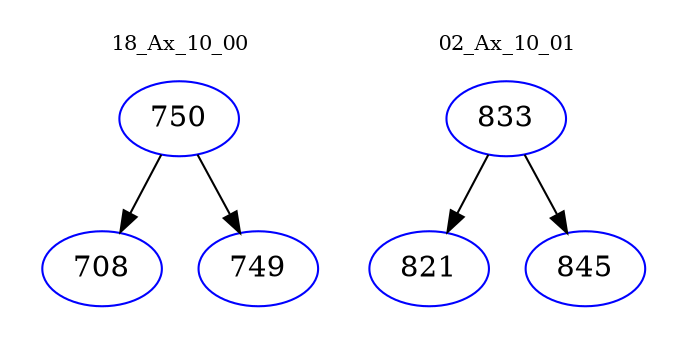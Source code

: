 digraph{
subgraph cluster_0 {
color = white
label = "18_Ax_10_00";
fontsize=10;
T0_750 [label="750", color="blue"]
T0_750 -> T0_708 [color="black"]
T0_708 [label="708", color="blue"]
T0_750 -> T0_749 [color="black"]
T0_749 [label="749", color="blue"]
}
subgraph cluster_1 {
color = white
label = "02_Ax_10_01";
fontsize=10;
T1_833 [label="833", color="blue"]
T1_833 -> T1_821 [color="black"]
T1_821 [label="821", color="blue"]
T1_833 -> T1_845 [color="black"]
T1_845 [label="845", color="blue"]
}
}
